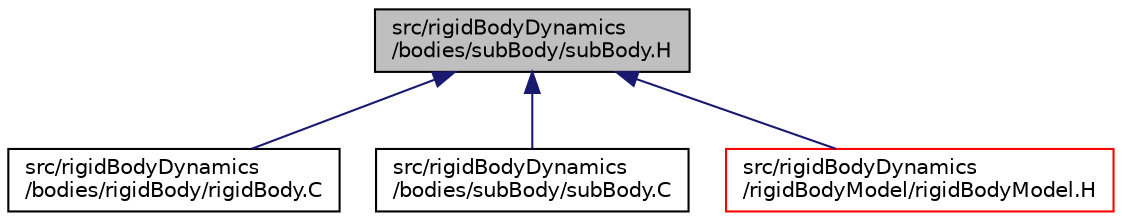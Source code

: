 digraph "src/rigidBodyDynamics/bodies/subBody/subBody.H"
{
  bgcolor="transparent";
  edge [fontname="Helvetica",fontsize="10",labelfontname="Helvetica",labelfontsize="10"];
  node [fontname="Helvetica",fontsize="10",shape=record];
  Node1 [label="src/rigidBodyDynamics\l/bodies/subBody/subBody.H",height=0.2,width=0.4,color="black", fillcolor="grey75", style="filled", fontcolor="black"];
  Node1 -> Node2 [dir="back",color="midnightblue",fontsize="10",style="solid",fontname="Helvetica"];
  Node2 [label="src/rigidBodyDynamics\l/bodies/rigidBody/rigidBody.C",height=0.2,width=0.4,color="black",URL="$a09741.html"];
  Node1 -> Node3 [dir="back",color="midnightblue",fontsize="10",style="solid",fontname="Helvetica"];
  Node3 [label="src/rigidBodyDynamics\l/bodies/subBody/subBody.C",height=0.2,width=0.4,color="black",URL="$a09747.html"];
  Node1 -> Node4 [dir="back",color="midnightblue",fontsize="10",style="solid",fontname="Helvetica"];
  Node4 [label="src/rigidBodyDynamics\l/rigidBodyModel/rigidBodyModel.H",height=0.2,width=0.4,color="red",URL="$a09810.html"];
}
